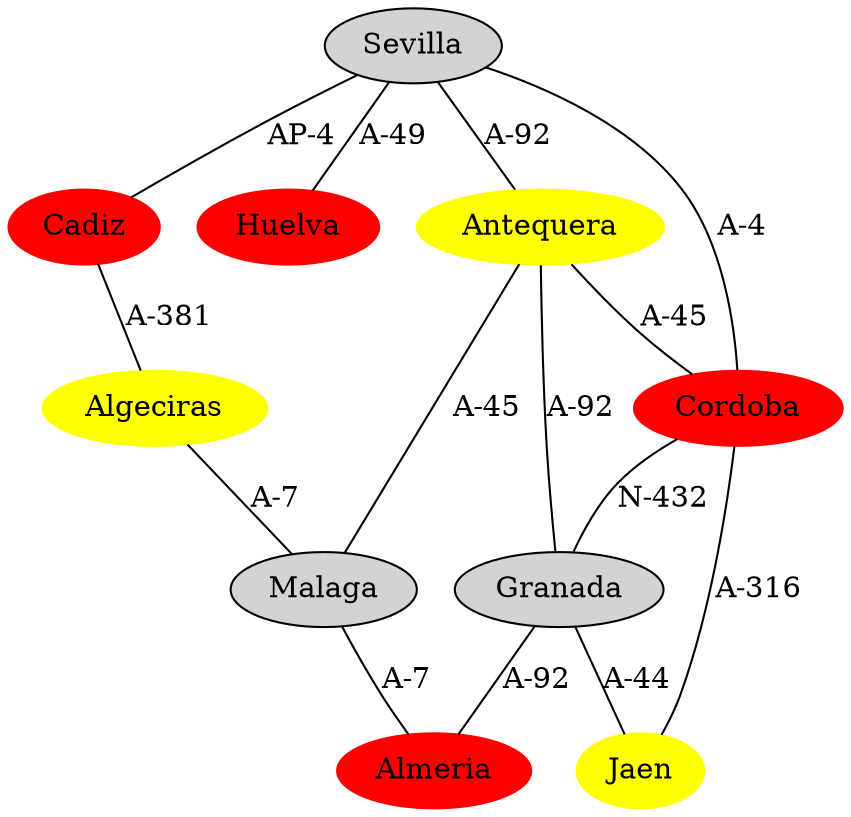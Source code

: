 strict graph G {
  1 [ label="Sevilla" color="" style="filled" ];
  2 [ label="Cadiz" color="red" style="filled" ];
  3 [ label="Huelva" color="red" style="filled" ];
  4 [ label="Cordoba" color="red" style="filled" ];
  5 [ label="Malaga" color="" style="filled" ];
  6 [ label="Antequera" color="yellow" style="filled" ];
  7 [ label="Almeria" color="red" style="filled" ];
  8 [ label="Granada" color="" style="filled" ];
  9 [ label="Jaen" color="yellow" style="filled" ];
  10 [ label="Algeciras" color="yellow" style="filled" ];
  1 -- 3 [ label="A-49" ];
  1 -- 4 [ label="A-4" ];
  1 -- 2 [ label="AP-4" ];
  1 -- 6 [ label="A-92" ];
  6 -- 8 [ label="A-92" ];
  6 -- 5 [ label="A-45" ];
  6 -- 4 [ label="A-45" ];
  5 -- 7 [ label="A-7" ];
  4 -- 9 [ label="A-316" ];
  4 -- 8 [ label="N-432" ];
  8 -- 7 [ label="A-92" ];
  8 -- 9 [ label="A-44" ];
  2 -- 10 [ label="A-381" ];
  10 -- 5 [ label="A-7" ];
}
